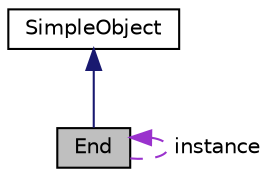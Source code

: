 digraph "End"
{
  edge [fontname="Helvetica",fontsize="10",labelfontname="Helvetica",labelfontsize="10"];
  node [fontname="Helvetica",fontsize="10",shape=record];
  Node1 [label="End",height=0.2,width=0.4,color="black", fillcolor="grey75", style="filled" fontcolor="black"];
  Node2 -> Node1 [dir="back",color="midnightblue",fontsize="10",style="solid",fontname="Helvetica"];
  Node2 [label="SimpleObject",height=0.2,width=0.4,color="black", fillcolor="white", style="filled",URL="$class_simple_object.html"];
  Node1 -> Node1 [dir="back",color="darkorchid3",fontsize="10",style="dashed",label=" instance" ,fontname="Helvetica"];
}
